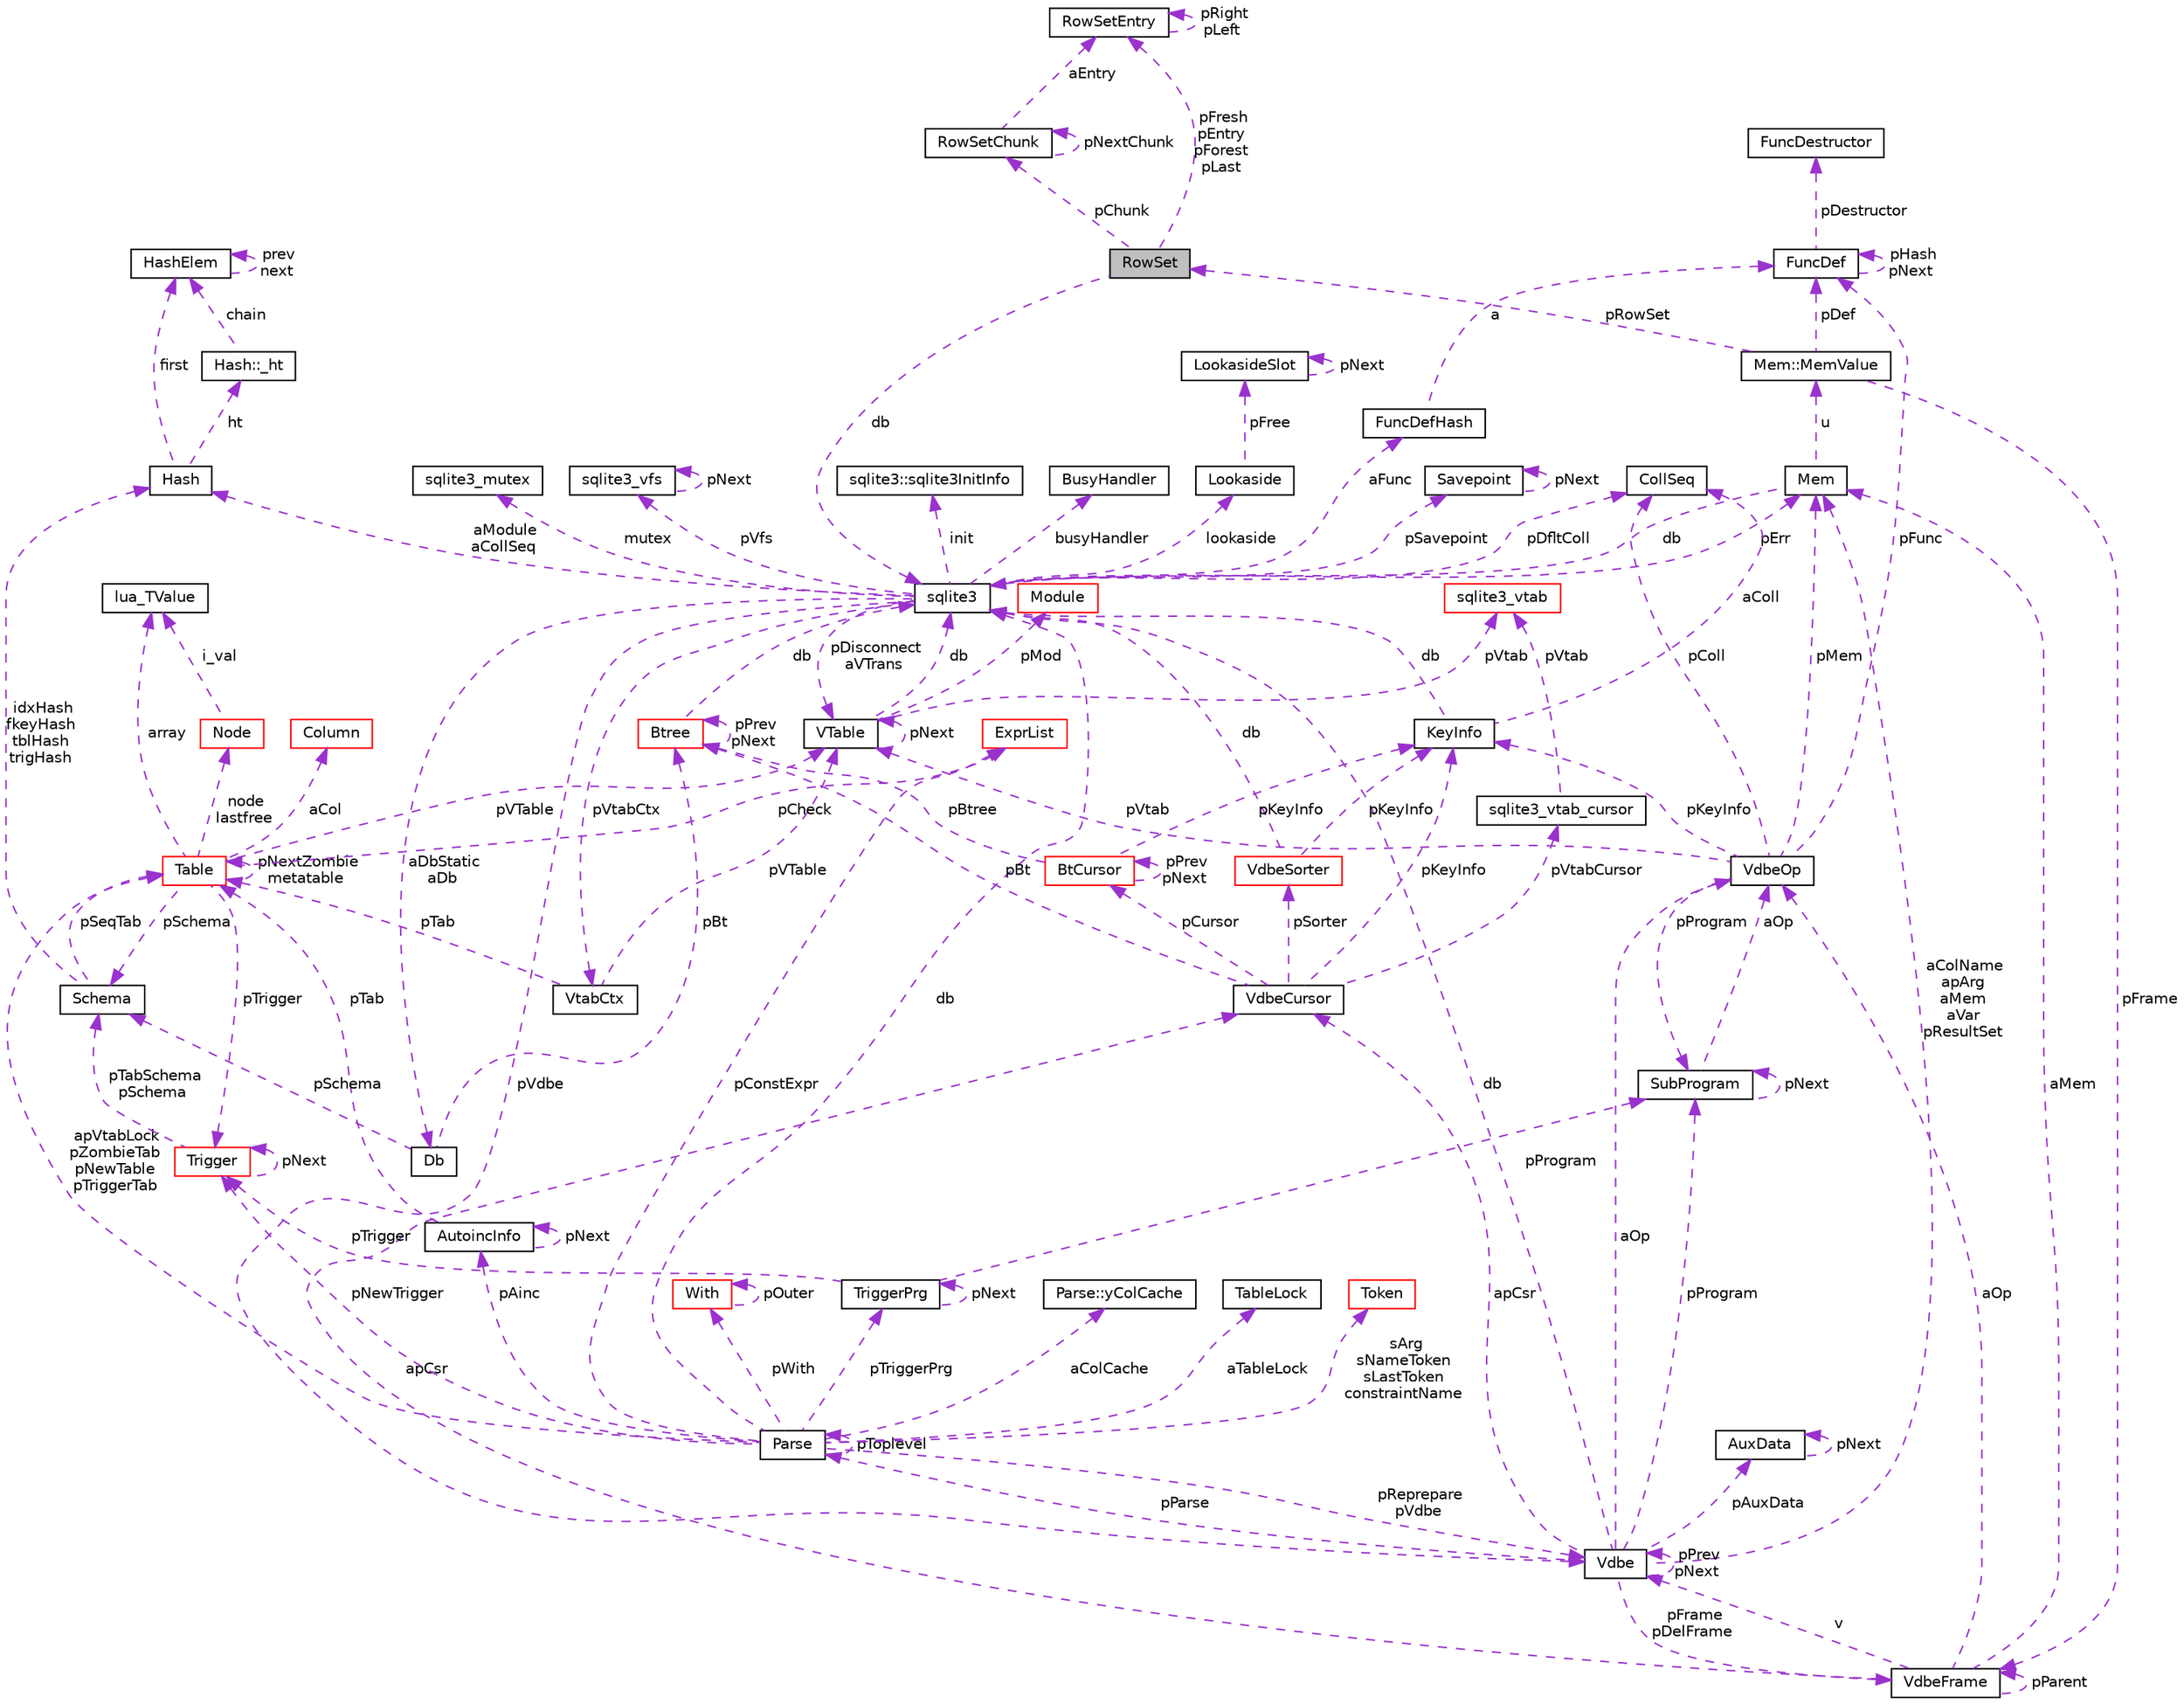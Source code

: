 digraph "RowSet"
{
  edge [fontname="Helvetica",fontsize="10",labelfontname="Helvetica",labelfontsize="10"];
  node [fontname="Helvetica",fontsize="10",shape=record];
  Node1 [label="RowSet",height=0.2,width=0.4,color="black", fillcolor="grey75", style="filled", fontcolor="black"];
  Node2 -> Node1 [dir="back",color="darkorchid3",fontsize="10",style="dashed",label=" db" ];
  Node2 [label="sqlite3",height=0.2,width=0.4,color="black", fillcolor="white", style="filled",URL="$structsqlite3.html"];
  Node3 -> Node2 [dir="back",color="darkorchid3",fontsize="10",style="dashed",label=" pErr" ];
  Node3 [label="Mem",height=0.2,width=0.4,color="black", fillcolor="white", style="filled",URL="$struct_mem.html"];
  Node4 -> Node3 [dir="back",color="darkorchid3",fontsize="10",style="dashed",label=" u" ];
  Node4 [label="Mem::MemValue",height=0.2,width=0.4,color="black", fillcolor="white", style="filled",URL="$union_mem_1_1_mem_value.html"];
  Node5 -> Node4 [dir="back",color="darkorchid3",fontsize="10",style="dashed",label=" pFrame" ];
  Node5 [label="VdbeFrame",height=0.2,width=0.4,color="black", fillcolor="white", style="filled",URL="$struct_vdbe_frame.html"];
  Node3 -> Node5 [dir="back",color="darkorchid3",fontsize="10",style="dashed",label=" aMem" ];
  Node6 -> Node5 [dir="back",color="darkorchid3",fontsize="10",style="dashed",label=" v" ];
  Node6 [label="Vdbe",height=0.2,width=0.4,color="black", fillcolor="white", style="filled",URL="$struct_vdbe.html"];
  Node6 -> Node6 [dir="back",color="darkorchid3",fontsize="10",style="dashed",label=" pPrev\npNext" ];
  Node3 -> Node6 [dir="back",color="darkorchid3",fontsize="10",style="dashed",label=" aColName\napArg\naMem\naVar\npResultSet" ];
  Node2 -> Node6 [dir="back",color="darkorchid3",fontsize="10",style="dashed",label=" db" ];
  Node5 -> Node6 [dir="back",color="darkorchid3",fontsize="10",style="dashed",label=" pFrame\npDelFrame" ];
  Node7 -> Node6 [dir="back",color="darkorchid3",fontsize="10",style="dashed",label=" pAuxData" ];
  Node7 [label="AuxData",height=0.2,width=0.4,color="black", fillcolor="white", style="filled",URL="$struct_aux_data.html"];
  Node7 -> Node7 [dir="back",color="darkorchid3",fontsize="10",style="dashed",label=" pNext" ];
  Node8 -> Node6 [dir="back",color="darkorchid3",fontsize="10",style="dashed",label=" pProgram" ];
  Node8 [label="SubProgram",height=0.2,width=0.4,color="black", fillcolor="white", style="filled",URL="$struct_sub_program.html"];
  Node8 -> Node8 [dir="back",color="darkorchid3",fontsize="10",style="dashed",label=" pNext" ];
  Node9 -> Node8 [dir="back",color="darkorchid3",fontsize="10",style="dashed",label=" aOp" ];
  Node9 [label="VdbeOp",height=0.2,width=0.4,color="black", fillcolor="white", style="filled",URL="$struct_vdbe_op.html"];
  Node3 -> Node9 [dir="back",color="darkorchid3",fontsize="10",style="dashed",label=" pMem" ];
  Node10 -> Node9 [dir="back",color="darkorchid3",fontsize="10",style="dashed",label=" pColl" ];
  Node10 [label="CollSeq",height=0.2,width=0.4,color="black", fillcolor="white", style="filled",URL="$struct_coll_seq.html"];
  Node11 -> Node9 [dir="back",color="darkorchid3",fontsize="10",style="dashed",label=" pVtab" ];
  Node11 [label="VTable",height=0.2,width=0.4,color="black", fillcolor="white", style="filled",URL="$struct_v_table.html"];
  Node2 -> Node11 [dir="back",color="darkorchid3",fontsize="10",style="dashed",label=" db" ];
  Node11 -> Node11 [dir="back",color="darkorchid3",fontsize="10",style="dashed",label=" pNext" ];
  Node12 -> Node11 [dir="back",color="darkorchid3",fontsize="10",style="dashed",label=" pMod" ];
  Node12 [label="Module",height=0.2,width=0.4,color="red", fillcolor="white", style="filled",URL="$struct_module.html"];
  Node13 -> Node11 [dir="back",color="darkorchid3",fontsize="10",style="dashed",label=" pVtab" ];
  Node13 [label="sqlite3_vtab",height=0.2,width=0.4,color="red", fillcolor="white", style="filled",URL="$structsqlite3__vtab.html"];
  Node8 -> Node9 [dir="back",color="darkorchid3",fontsize="10",style="dashed",label=" pProgram" ];
  Node14 -> Node9 [dir="back",color="darkorchid3",fontsize="10",style="dashed",label=" pKeyInfo" ];
  Node14 [label="KeyInfo",height=0.2,width=0.4,color="black", fillcolor="white", style="filled",URL="$struct_key_info.html"];
  Node2 -> Node14 [dir="back",color="darkorchid3",fontsize="10",style="dashed",label=" db" ];
  Node10 -> Node14 [dir="back",color="darkorchid3",fontsize="10",style="dashed",label=" aColl" ];
  Node15 -> Node9 [dir="back",color="darkorchid3",fontsize="10",style="dashed",label=" pFunc" ];
  Node15 [label="FuncDef",height=0.2,width=0.4,color="black", fillcolor="white", style="filled",URL="$struct_func_def.html"];
  Node16 -> Node15 [dir="back",color="darkorchid3",fontsize="10",style="dashed",label=" pDestructor" ];
  Node16 [label="FuncDestructor",height=0.2,width=0.4,color="black", fillcolor="white", style="filled",URL="$struct_func_destructor.html"];
  Node15 -> Node15 [dir="back",color="darkorchid3",fontsize="10",style="dashed",label=" pHash\npNext" ];
  Node17 -> Node6 [dir="back",color="darkorchid3",fontsize="10",style="dashed",label=" apCsr" ];
  Node17 [label="VdbeCursor",height=0.2,width=0.4,color="black", fillcolor="white", style="filled",URL="$struct_vdbe_cursor.html"];
  Node18 -> Node17 [dir="back",color="darkorchid3",fontsize="10",style="dashed",label=" pCursor" ];
  Node18 [label="BtCursor",height=0.2,width=0.4,color="red", fillcolor="white", style="filled",URL="$struct_bt_cursor.html"];
  Node18 -> Node18 [dir="back",color="darkorchid3",fontsize="10",style="dashed",label=" pPrev\npNext" ];
  Node14 -> Node18 [dir="back",color="darkorchid3",fontsize="10",style="dashed",label=" pKeyInfo" ];
  Node19 -> Node18 [dir="back",color="darkorchid3",fontsize="10",style="dashed",label=" pBtree" ];
  Node19 [label="Btree",height=0.2,width=0.4,color="red", fillcolor="white", style="filled",URL="$struct_btree.html"];
  Node2 -> Node19 [dir="back",color="darkorchid3",fontsize="10",style="dashed",label=" db" ];
  Node19 -> Node19 [dir="back",color="darkorchid3",fontsize="10",style="dashed",label=" pPrev\npNext" ];
  Node20 -> Node17 [dir="back",color="darkorchid3",fontsize="10",style="dashed",label=" pVtabCursor" ];
  Node20 [label="sqlite3_vtab_cursor",height=0.2,width=0.4,color="black", fillcolor="white", style="filled",URL="$structsqlite3__vtab__cursor.html"];
  Node13 -> Node20 [dir="back",color="darkorchid3",fontsize="10",style="dashed",label=" pVtab" ];
  Node21 -> Node17 [dir="back",color="darkorchid3",fontsize="10",style="dashed",label=" pSorter" ];
  Node21 [label="VdbeSorter",height=0.2,width=0.4,color="red", fillcolor="white", style="filled",URL="$struct_vdbe_sorter.html"];
  Node2 -> Node21 [dir="back",color="darkorchid3",fontsize="10",style="dashed",label=" db" ];
  Node14 -> Node21 [dir="back",color="darkorchid3",fontsize="10",style="dashed",label=" pKeyInfo" ];
  Node14 -> Node17 [dir="back",color="darkorchid3",fontsize="10",style="dashed",label=" pKeyInfo" ];
  Node19 -> Node17 [dir="back",color="darkorchid3",fontsize="10",style="dashed",label=" pBt" ];
  Node22 -> Node6 [dir="back",color="darkorchid3",fontsize="10",style="dashed",label=" pParse" ];
  Node22 [label="Parse",height=0.2,width=0.4,color="black", fillcolor="white", style="filled",URL="$struct_parse.html"];
  Node6 -> Node22 [dir="back",color="darkorchid3",fontsize="10",style="dashed",label=" pReprepare\npVdbe" ];
  Node2 -> Node22 [dir="back",color="darkorchid3",fontsize="10",style="dashed",label=" db" ];
  Node23 -> Node22 [dir="back",color="darkorchid3",fontsize="10",style="dashed",label=" aTableLock" ];
  Node23 [label="TableLock",height=0.2,width=0.4,color="black", fillcolor="white", style="filled",URL="$struct_table_lock.html"];
  Node24 -> Node22 [dir="back",color="darkorchid3",fontsize="10",style="dashed",label=" sArg\nsNameToken\nsLastToken\nconstraintName" ];
  Node24 [label="Token",height=0.2,width=0.4,color="red", fillcolor="white", style="filled",URL="$struct_token.html"];
  Node25 -> Node22 [dir="back",color="darkorchid3",fontsize="10",style="dashed",label=" pWith" ];
  Node25 [label="With",height=0.2,width=0.4,color="red", fillcolor="white", style="filled",URL="$struct_with.html"];
  Node25 -> Node25 [dir="back",color="darkorchid3",fontsize="10",style="dashed",label=" pOuter" ];
  Node26 -> Node22 [dir="back",color="darkorchid3",fontsize="10",style="dashed",label=" aColCache" ];
  Node26 [label="Parse::yColCache",height=0.2,width=0.4,color="black", fillcolor="white", style="filled",URL="$struct_parse_1_1y_col_cache.html"];
  Node27 -> Node22 [dir="back",color="darkorchid3",fontsize="10",style="dashed",label=" apVtabLock\npZombieTab\npNewTable\npTriggerTab" ];
  Node27 [label="Table",height=0.2,width=0.4,color="red", fillcolor="white", style="filled",URL="$struct_table.html"];
  Node28 -> Node27 [dir="back",color="darkorchid3",fontsize="10",style="dashed",label=" node\nlastfree" ];
  Node28 [label="Node",height=0.2,width=0.4,color="red", fillcolor="white", style="filled",URL="$struct_node.html"];
  Node29 -> Node28 [dir="back",color="darkorchid3",fontsize="10",style="dashed",label=" i_val" ];
  Node29 [label="lua_TValue",height=0.2,width=0.4,color="black", fillcolor="white", style="filled",URL="$structlua___t_value.html"];
  Node30 -> Node27 [dir="back",color="darkorchid3",fontsize="10",style="dashed",label=" pSchema" ];
  Node30 [label="Schema",height=0.2,width=0.4,color="black", fillcolor="white", style="filled",URL="$struct_schema.html"];
  Node27 -> Node30 [dir="back",color="darkorchid3",fontsize="10",style="dashed",label=" pSeqTab" ];
  Node31 -> Node30 [dir="back",color="darkorchid3",fontsize="10",style="dashed",label=" idxHash\nfkeyHash\ntblHash\ntrigHash" ];
  Node31 [label="Hash",height=0.2,width=0.4,color="black", fillcolor="white", style="filled",URL="$struct_hash.html"];
  Node32 -> Node31 [dir="back",color="darkorchid3",fontsize="10",style="dashed",label=" ht" ];
  Node32 [label="Hash::_ht",height=0.2,width=0.4,color="black", fillcolor="white", style="filled",URL="$struct_hash_1_1__ht.html"];
  Node33 -> Node32 [dir="back",color="darkorchid3",fontsize="10",style="dashed",label=" chain" ];
  Node33 [label="HashElem",height=0.2,width=0.4,color="black", fillcolor="white", style="filled",URL="$struct_hash_elem.html"];
  Node33 -> Node33 [dir="back",color="darkorchid3",fontsize="10",style="dashed",label=" prev\nnext" ];
  Node33 -> Node31 [dir="back",color="darkorchid3",fontsize="10",style="dashed",label=" first" ];
  Node29 -> Node27 [dir="back",color="darkorchid3",fontsize="10",style="dashed",label=" array" ];
  Node34 -> Node27 [dir="back",color="darkorchid3",fontsize="10",style="dashed",label=" aCol" ];
  Node34 [label="Column",height=0.2,width=0.4,color="red", fillcolor="white", style="filled",URL="$struct_column.html"];
  Node11 -> Node27 [dir="back",color="darkorchid3",fontsize="10",style="dashed",label=" pVTable" ];
  Node27 -> Node27 [dir="back",color="darkorchid3",fontsize="10",style="dashed",label=" pNextZombie\nmetatable" ];
  Node35 -> Node27 [dir="back",color="darkorchid3",fontsize="10",style="dashed",label=" pTrigger" ];
  Node35 [label="Trigger",height=0.2,width=0.4,color="red", fillcolor="white", style="filled",URL="$struct_trigger.html"];
  Node30 -> Node35 [dir="back",color="darkorchid3",fontsize="10",style="dashed",label=" pTabSchema\npSchema" ];
  Node35 -> Node35 [dir="back",color="darkorchid3",fontsize="10",style="dashed",label=" pNext" ];
  Node36 -> Node27 [dir="back",color="darkorchid3",fontsize="10",style="dashed",label=" pCheck" ];
  Node36 [label="ExprList",height=0.2,width=0.4,color="red", fillcolor="white", style="filled",URL="$struct_expr_list.html"];
  Node35 -> Node22 [dir="back",color="darkorchid3",fontsize="10",style="dashed",label=" pNewTrigger" ];
  Node37 -> Node22 [dir="back",color="darkorchid3",fontsize="10",style="dashed",label=" pTriggerPrg" ];
  Node37 [label="TriggerPrg",height=0.2,width=0.4,color="black", fillcolor="white", style="filled",URL="$struct_trigger_prg.html"];
  Node8 -> Node37 [dir="back",color="darkorchid3",fontsize="10",style="dashed",label=" pProgram" ];
  Node35 -> Node37 [dir="back",color="darkorchid3",fontsize="10",style="dashed",label=" pTrigger" ];
  Node37 -> Node37 [dir="back",color="darkorchid3",fontsize="10",style="dashed",label=" pNext" ];
  Node38 -> Node22 [dir="back",color="darkorchid3",fontsize="10",style="dashed",label=" pAinc" ];
  Node38 [label="AutoincInfo",height=0.2,width=0.4,color="black", fillcolor="white", style="filled",URL="$struct_autoinc_info.html"];
  Node27 -> Node38 [dir="back",color="darkorchid3",fontsize="10",style="dashed",label=" pTab" ];
  Node38 -> Node38 [dir="back",color="darkorchid3",fontsize="10",style="dashed",label=" pNext" ];
  Node36 -> Node22 [dir="back",color="darkorchid3",fontsize="10",style="dashed",label=" pConstExpr" ];
  Node22 -> Node22 [dir="back",color="darkorchid3",fontsize="10",style="dashed",label=" pToplevel" ];
  Node9 -> Node6 [dir="back",color="darkorchid3",fontsize="10",style="dashed",label=" aOp" ];
  Node5 -> Node5 [dir="back",color="darkorchid3",fontsize="10",style="dashed",label=" pParent" ];
  Node17 -> Node5 [dir="back",color="darkorchid3",fontsize="10",style="dashed",label=" apCsr" ];
  Node9 -> Node5 [dir="back",color="darkorchid3",fontsize="10",style="dashed",label=" aOp" ];
  Node1 -> Node4 [dir="back",color="darkorchid3",fontsize="10",style="dashed",label=" pRowSet" ];
  Node15 -> Node4 [dir="back",color="darkorchid3",fontsize="10",style="dashed",label=" pDef" ];
  Node2 -> Node3 [dir="back",color="darkorchid3",fontsize="10",style="dashed",label=" db" ];
  Node6 -> Node2 [dir="back",color="darkorchid3",fontsize="10",style="dashed",label=" pVdbe" ];
  Node39 -> Node2 [dir="back",color="darkorchid3",fontsize="10",style="dashed",label=" pSavepoint" ];
  Node39 [label="Savepoint",height=0.2,width=0.4,color="black", fillcolor="white", style="filled",URL="$struct_savepoint.html"];
  Node39 -> Node39 [dir="back",color="darkorchid3",fontsize="10",style="dashed",label=" pNext" ];
  Node40 -> Node2 [dir="back",color="darkorchid3",fontsize="10",style="dashed",label=" aFunc" ];
  Node40 [label="FuncDefHash",height=0.2,width=0.4,color="black", fillcolor="white", style="filled",URL="$struct_func_def_hash.html"];
  Node15 -> Node40 [dir="back",color="darkorchid3",fontsize="10",style="dashed",label=" a" ];
  Node41 -> Node2 [dir="back",color="darkorchid3",fontsize="10",style="dashed",label=" lookaside" ];
  Node41 [label="Lookaside",height=0.2,width=0.4,color="black", fillcolor="white", style="filled",URL="$struct_lookaside.html"];
  Node42 -> Node41 [dir="back",color="darkorchid3",fontsize="10",style="dashed",label=" pFree" ];
  Node42 [label="LookasideSlot",height=0.2,width=0.4,color="black", fillcolor="white", style="filled",URL="$struct_lookaside_slot.html"];
  Node42 -> Node42 [dir="back",color="darkorchid3",fontsize="10",style="dashed",label=" pNext" ];
  Node43 -> Node2 [dir="back",color="darkorchid3",fontsize="10",style="dashed",label=" mutex" ];
  Node43 [label="sqlite3_mutex",height=0.2,width=0.4,color="black", fillcolor="white", style="filled",URL="$structsqlite3__mutex.html"];
  Node44 -> Node2 [dir="back",color="darkorchid3",fontsize="10",style="dashed",label=" pVfs" ];
  Node44 [label="sqlite3_vfs",height=0.2,width=0.4,color="black", fillcolor="white", style="filled",URL="$structsqlite3__vfs.html"];
  Node44 -> Node44 [dir="back",color="darkorchid3",fontsize="10",style="dashed",label=" pNext" ];
  Node45 -> Node2 [dir="back",color="darkorchid3",fontsize="10",style="dashed",label=" init" ];
  Node45 [label="sqlite3::sqlite3InitInfo",height=0.2,width=0.4,color="black", fillcolor="white", style="filled",URL="$structsqlite3_1_1sqlite3_init_info.html"];
  Node46 -> Node2 [dir="back",color="darkorchid3",fontsize="10",style="dashed",label=" busyHandler" ];
  Node46 [label="BusyHandler",height=0.2,width=0.4,color="black", fillcolor="white", style="filled",URL="$struct_busy_handler.html"];
  Node47 -> Node2 [dir="back",color="darkorchid3",fontsize="10",style="dashed",label=" pVtabCtx" ];
  Node47 [label="VtabCtx",height=0.2,width=0.4,color="black", fillcolor="white", style="filled",URL="$struct_vtab_ctx.html"];
  Node11 -> Node47 [dir="back",color="darkorchid3",fontsize="10",style="dashed",label=" pVTable" ];
  Node27 -> Node47 [dir="back",color="darkorchid3",fontsize="10",style="dashed",label=" pTab" ];
  Node10 -> Node2 [dir="back",color="darkorchid3",fontsize="10",style="dashed",label=" pDfltColl" ];
  Node11 -> Node2 [dir="back",color="darkorchid3",fontsize="10",style="dashed",label=" pDisconnect\naVTrans" ];
  Node48 -> Node2 [dir="back",color="darkorchid3",fontsize="10",style="dashed",label=" aDbStatic\naDb" ];
  Node48 [label="Db",height=0.2,width=0.4,color="black", fillcolor="white", style="filled",URL="$struct_db.html"];
  Node30 -> Node48 [dir="back",color="darkorchid3",fontsize="10",style="dashed",label=" pSchema" ];
  Node19 -> Node48 [dir="back",color="darkorchid3",fontsize="10",style="dashed",label=" pBt" ];
  Node31 -> Node2 [dir="back",color="darkorchid3",fontsize="10",style="dashed",label=" aModule\naCollSeq" ];
  Node49 -> Node1 [dir="back",color="darkorchid3",fontsize="10",style="dashed",label=" pChunk" ];
  Node49 [label="RowSetChunk",height=0.2,width=0.4,color="black", fillcolor="white", style="filled",URL="$struct_row_set_chunk.html"];
  Node49 -> Node49 [dir="back",color="darkorchid3",fontsize="10",style="dashed",label=" pNextChunk" ];
  Node50 -> Node49 [dir="back",color="darkorchid3",fontsize="10",style="dashed",label=" aEntry" ];
  Node50 [label="RowSetEntry",height=0.2,width=0.4,color="black", fillcolor="white", style="filled",URL="$struct_row_set_entry.html"];
  Node50 -> Node50 [dir="back",color="darkorchid3",fontsize="10",style="dashed",label=" pRight\npLeft" ];
  Node50 -> Node1 [dir="back",color="darkorchid3",fontsize="10",style="dashed",label=" pFresh\npEntry\npForest\npLast" ];
}
